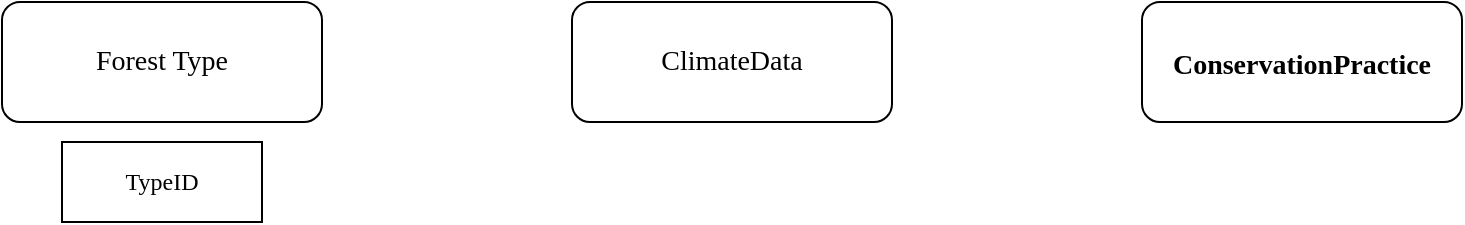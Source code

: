 <mxfile version="22.0.4" type="github">
  <diagram name="Page-1" id="aq1YbCI2WYnPUWCFvcne">
    <mxGraphModel dx="926" dy="516" grid="1" gridSize="10" guides="1" tooltips="1" connect="1" arrows="1" fold="1" page="1" pageScale="1" pageWidth="850" pageHeight="1100" math="0" shadow="0">
      <root>
        <mxCell id="0" />
        <mxCell id="1" parent="0" />
        <mxCell id="v3uTTShRmMKG59FzeIzG-1" value="&lt;font style=&quot;font-size: 14px;&quot; face=&quot;Garamond&quot;&gt;Forest Type &lt;/font&gt;" style="rounded=1;whiteSpace=wrap;html=1;" vertex="1" parent="1">
          <mxGeometry x="60" y="150" width="160" height="60" as="geometry" />
        </mxCell>
        <mxCell id="v3uTTShRmMKG59FzeIzG-2" value="&lt;font style=&quot;font-size: 14px;&quot; face=&quot;Garamond&quot;&gt;ClimateData&lt;/font&gt;" style="rounded=1;whiteSpace=wrap;html=1;" vertex="1" parent="1">
          <mxGeometry x="345" y="150" width="160" height="60" as="geometry" />
        </mxCell>
        <mxCell id="v3uTTShRmMKG59FzeIzG-3" value="&lt;h2&gt;&lt;font face=&quot;Garamond&quot; style=&quot;font-size: 14px;&quot;&gt;ConservationPractice&lt;/font&gt;&lt;/h2&gt;" style="rounded=1;whiteSpace=wrap;html=1;" vertex="1" parent="1">
          <mxGeometry x="630" y="150" width="160" height="60" as="geometry" />
        </mxCell>
        <mxCell id="v3uTTShRmMKG59FzeIzG-4" value="&lt;font face=&quot;Garamond&quot;&gt;TypeID&lt;/font&gt;" style="rounded=0;whiteSpace=wrap;html=1;" vertex="1" parent="1">
          <mxGeometry x="90" y="220" width="100" height="40" as="geometry" />
        </mxCell>
      </root>
    </mxGraphModel>
  </diagram>
</mxfile>
